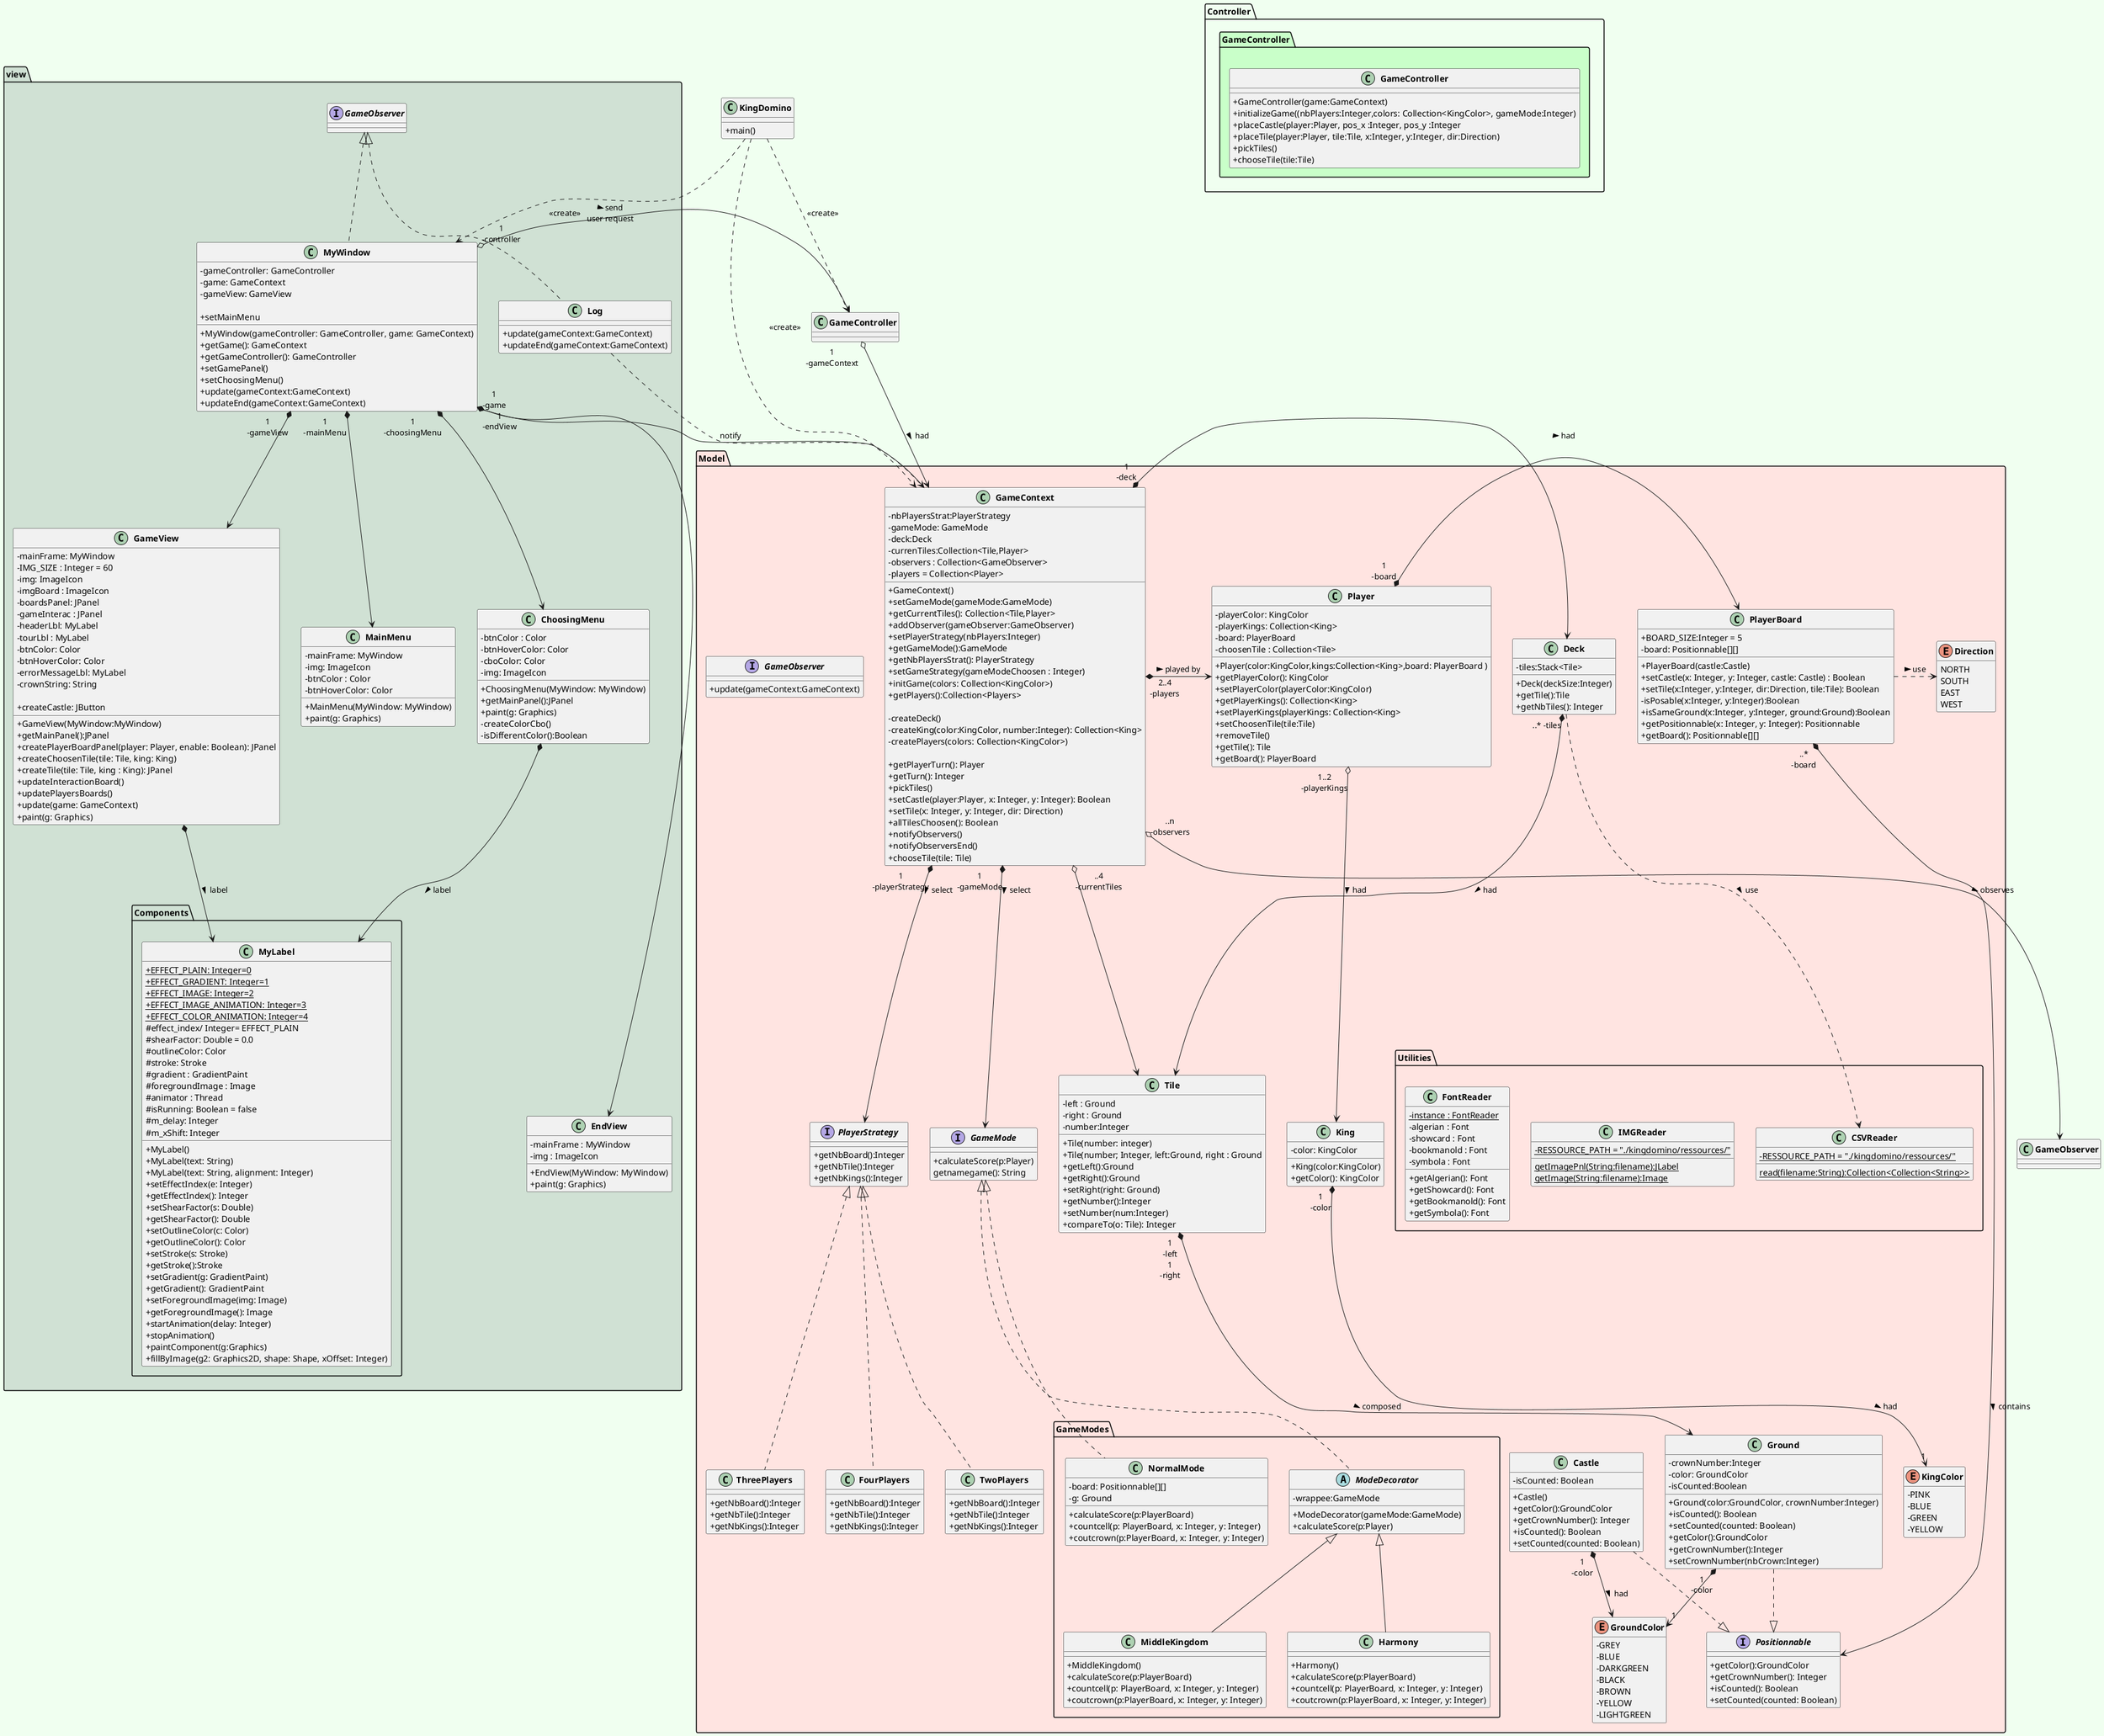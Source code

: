 @startuml
'skinparam style strictuml
skinparam classAttributeIconSize 0
skinparam classFontStyle Bold
hide enum methods
skinparam BackgroundColor HoneyDew

'class main qui va executer le jeu
class KingDomino{
+main()
}


package Controller{
'package CONTROLLER
package GameController #technology{
    ' plateau de jeu
    class GameController{
        +GameController(game:GameContext)
        +initializeGame((nbPlayers:Integer,colors: Collection<KingColor>, gameMode:Integer)
        +placeCastle(player:Player, pos_x :Integer, pos_y :Integer
        +placeTile(player:Player, tile:Tile, x:Integer, y:Integer, dir:Direction)
        +pickTiles()
        +chooseTile(tile:Tile)
    }
}

}


package Model #mistyrose{
    'interface players
    interface PlayerStrategy{
        + getNbBoard():Integer
        + getNbTile():Integer
        + getNbKings():Integer
    }
    class TwoPlayers implements PlayerStrategy{
        + getNbBoard():Integer
        + getNbTile():Integer
        + getNbKings():Integer
    }

    class ThreePlayers implements PlayerStrategy{
        + getNbBoard():Integer
        + getNbTile():Integer
        + getNbKings():Integer
    }

   class FourPlayers implements PlayerStrategy{
        + getNbBoard():Integer
        + getNbTile():Integer
        + getNbKings():Integer
   }



    class Deck{
        -tiles:Stack<Tile>
        +Deck(deckSize:Integer)
        +getTile():Tile
        +getNbTiles(): Integer
    }


    'tuiles numéroté
    class Tile {
        -left : Ground
        -right : Ground
        -number:Integer
        +Tile(number: integer)
        +Tile(number; Integer, left:Ground, right : Ground
        +getLeft():Ground
        +getRight():Ground
        +setRight(right: Ground)
        +getNumber():Integer
        +setNumber(num:Integer)
        +compareTo(o: Tile): Integer

    }
    'coté de la tuile (droite ou gauche)
    class Ground{
        -crownNumber:Integer
        -color: GroundColor
        -isCounted:Boolean
        +Ground(color:GroundColor, crownNumber:Integer)
        +isCounted(): Boolean
        +setCounted(counted: Boolean)
        +getColor():GroundColor
        +getCrownNumber():Integer
        +setCrownNumber(nbCrown:Integer)
    }
    'couleur des cotés de la tuile
    enum GroundColor{
    -GREY
    -BLUE
    -DARKGREEN
    -BLACK
    -BROWN
    -YELLOW
    -LIGHTGREEN
    +{static}+getColor(String:color):GroundColor
    }
    'strategy permettant de pouvoir choisir le jeu qu'on veut
    interface GameMode{
        +calculateScore(p:Player)
        getnamegame(): String
    }
    'contexte du jeu
    class GameContext{
        -nbPlayersStrat:PlayerStrategy
        -gameMode: GameMode
        -deck:Deck
        -currenTiles:Collection<Tile,Player>
        -observers : Collection<GameObserver>
        -players = Collection<Player>

        +GameContext()
        +setGameMode(gameMode:GameMode)
        +getCurrentTiles(): Collection<Tile,Player>
        +addObserver(gameObserver:GameObserver)
        +setPlayerStrategy(nbPlayers:Integer)
        +getGameMode():GameMode
        +getNbPlayersStrat(): PlayerStrategy
        +setGameStrategy(gameModeChoosen : Integer)
        +initGame(colors: Collection<KingColor>)
        +getPlayers():Collection<Players>

        -createDeck()
        -createKing(color:KingColor, number:Integer): Collection<King>
        -createPlayers(colors: Collection<KingColor>)

        +getPlayerTurn(): Player
        +getTurn(): Integer
        +pickTiles()
        +setCastle(player:Player, x: Integer, y: Integer): Boolean
        +setTile(x: Integer, y: Integer, dir: Direction)
        +allTilesChoosen(): Boolean
        +notifyObservers()
        +notifyObserversEnd()
        +chooseTile(tile: Tile)
    }

    package GameModes{



            class NormalMode {
                -board: Positionnable[][]
                -g: Ground

                +calculateScore(p:PlayerBoard)
                +countcell(p: PlayerBoard, x: Integer, y: Integer)
                +coutcrown(p:PlayerBoard, x: Integer, y: Integer)
            }
            abstract class ModeDecorator{
                -wrappee:GameMode
                +ModeDecorator(gameMode:GameMode)
                +calculateScore(p:Player)
            }

            class MiddleKingdom extends ModeDecorator {
                +MiddleKingdom()
                +calculateScore(p:PlayerBoard)
                +countcell(p: PlayerBoard, x: Integer, y: Integer)
                +coutcrown(p:PlayerBoard, x: Integer, y: Integer)
            }

            'class harmonie
            class Harmony extends ModeDecorator {
            +Harmony()
            +calculateScore(p:PlayerBoard)
            +countcell(p: PlayerBoard, x: Integer, y: Integer)
            +coutcrown(p:PlayerBoard, x: Integer, y: Integer)
            }
    }
    'interface observer qui va permettre de notifier les changements
    interface GameObserver{
        +update(gameContext:GameContext)
    }



    class PlayerBoard{
        +BOARD_SIZE:Integer = 5
        -board: Positionnable[][]
        +PlayerBoard(castle:Castle)
        +setCastle(x: Integer, y: Integer, castle: Castle) : Boolean
        +setTile(x:Integer, y:Integer, dir:Direction, tile:Tile): Boolean
        -isPosable(x:Integer, y:Integer):Boolean
        +isSameGround(x:Integer, y:Integer, ground:Ground):Boolean
        + getPositionnable(x: Integer, y: Integer): Positionnable
        +getBoard(): Positionnable[][]
    }
    interface Positionnable{
        +getColor():GroundColor
        +getCrownNumber(): Integer
        +isCounted(): Boolean
        +setCounted(counted: Boolean)
    }

    enum Direction{
        NORTH
        SOUTH
        EAST
        WEST
    }

    'joueur
    class Player{
        -playerColor: KingColor
        -playerKings: Collection<King>
        -board: PlayerBoard
        -choosenTile : Collection<Tile>
        +Player(color:KingColor,kings:Collection<King>,board: PlayerBoard )
        +getPlayerColor(): KingColor
        +setPlayerColor(playerColor:KingColor)
        +getPlayerKings(): Collection<King>
        +setPlayerKings(playerKings: Collection<King>
        +setChoosenTile(tile:Tile)
        +removeTile()
        +getTile(): Tile
        +getBoard(): PlayerBoard

    }

    'roi
    class King{
        -color: KingColor
        +King(color:KingColor)
        +getColor(): KingColor
    }
    'class chateau
    class Castle {
        -isCounted: Boolean
        +Castle()
        +getColor():GroundColor
        +getCrownNumber(): Integer
        +isCounted(): Boolean
        +setCounted(counted: Boolean)

    }

    'couleur du roi et du chateau
    enum KingColor{
    -PINK
    -BLUE
    -GREEN
    -YELLOW
    }
    package Utilities{
        class CSVReader{
            {static} - RESSOURCE_PATH = "./kingdomino/ressources/"
            {static} read(filename:String):Collection<Collection<String>>
        }

        class IMGReader{
            {static} - RESSOURCE_PATH = "./kingdomino/ressources/"
            {static} getImagePnl(String:filename):JLabel
            {static} getImage(String:filename):Image
        }
        class FontReader{
            {static} - instance : FontReader
            -algerian : Font
            -showcard : Font
            -bookmanold : Font
            - symbola : Font

            +getAlgerian(): Font
            +getShowcard(): Font
            +getBookmanold(): Font
            +getSymbola(): Font
        }
    }
}

'package VIEW
package view #D0E1D4{
    'application du jeu (design avec Swing)
    class MyWindow implements GameObserver{
        -gameController: GameController
        -game: GameContext
        -gameView: GameView

        +MyWindow(gameController: GameController, game: GameContext)
        +getGame(): GameContext
        +getGameController(): GameController
        +setGamePanel()
        +setChoosingMenu()
        +setMainMenu

        +update(gameContext:GameContext)
        +updateEnd(gameContext:GameContext)
    }

    class MainMenu{
        -mainFrame: MyWindow
        -img: ImageIcon
        -btnColor : Color
        -btnHoverColor: Color

        +MainMenu(MyWindow: MyWindow)
        +paint(g: Graphics)
    }

    class ChoosingMenu{
         -btnColor : Color
         -btnHoverColor: Color
         -cboColor: Color
         - img: ImageIcon

         +ChoosingMenu(MyWindow: MyWindow)
         +getMainPanel():JPanel
         +paint(g: Graphics)
         -createColorCbo()
         -isDifferentColor():Boolean

        }

    class GameView{
        -mainFrame: MyWindow
        - IMG_SIZE : Integer = 60
        -img: ImageIcon
        -imgBoard : ImageIcon
        -boardsPanel: JPanel
        - gameInterac : JPanel
        -headerLbl: MyLabel
        -tourLbl : MyLabel
        -btnColor: Color
        - btnHoverColor: Color
        -errorMessageLbl: MyLabel
        -crownString: String

        +GameView(MyWindow:MyWindow)
        +getMainPanel():JPanel
        +createPlayerBoardPanel(player: Player, enable: Boolean): JPanel
        +createChoosenTile(tile: Tile, king: King)
        +createTile(tile: Tile, king : King): JPanel
        +createCastle: JButton
        +updateInteractionBoard()
        +updatePlayersBoards()
        +update(game: GameContext)
        +paint(g: Graphics)
        }

    class EndView{
        -mainFrame : MyWindow
        -img : ImageIcon

        +EndView(MyWindow: MyWindow)
        +paint(g: Graphics)

    }
    class Log implements GameObserver{
        +update(gameContext:GameContext)
        +updateEnd(gameContext:GameContext)
    }
    package Components{
        class MyLabel{
        {static}+EFFECT_PLAIN: Integer=0
        {static}+EFFECT_GRADIENT: Integer=1
        {static}+EFFECT_IMAGE: Integer=2
        {static}+EFFECT_IMAGE_ANIMATION: Integer=3
        {static}+EFFECT_COLOR_ANIMATION: Integer=4
        #effect_index/ Integer= EFFECT_PLAIN
        #shearFactor: Double = 0.0
        #outlineColor: Color
        #stroke: Stroke
        #gradient : GradientPaint
        #foregroundImage : Image
        #animator : Thread
        #isRunning: Boolean = false
        #m_delay: Integer
        #m_xShift: Integer

        +MyLabel()
        +MyLabel(text: String)
        +MyLabel(text: String, alignment: Integer)
        +setEffectIndex(e: Integer)
        +getEffectIndex(): Integer
        +setShearFactor(s: Double)
        +getShearFactor(): Double
        +setOutlineColor(c: Color)
        +getOutlineColor(): Color
        +setStroke(s: Stroke)
        +getStroke():Stroke
        +setGradient(g: GradientPaint)
        +getGradient(): GradientPaint
        +setForegroundImage(img: Image)
        +getForegroundImage(): Image
        +startAnimation(delay: Integer)
        +stopAnimation()
        +paintComponent(g:Graphics)
        +fillByImage(g2: Graphics2D, shape: Shape, xOffset: Integer)

        'liaison avec GameView
        'ChoosingMenu
        }
    }


}




Ground ..|> Positionnable
Castle ..|> Positionnable
PlayerBoard "..*\n-board" *-r-> Positionnable : > contains

Deck ..> CSVReader :  > use
Ground "1\n-color"*-->"1"GroundColor
Tile *-->Ground : "1\n-left\n1\n-right" > composed

'A SUPP
Deck "..* -tiles" *-> Tile : > had




GameContext "..4\n-currentTiles" o--> Tile
GameContext "1\n-deck" *-r-> Deck
GameContext *--> GameMode  : "1\n-gameMode" > select
GameContext *--> PlayerStrategy : "1\n-playerStrategy" > select
GameContext *-> Player : "2..4\n-players" > played by


'BoardGame  *-> Player : "2..4\n-players" > played by
GameController o--> GameContext : "1\n-gameContext" > had


Player *-> PlayerBoard : "1\n-board" > had
Player  o--> King : "1..2\n-playerKings" > had

PlayerBoard .> Direction : > use


'Implements de GameMode
'Harmony .u.|> GameMode
'MiddleKingdom .u.|> GameMode
ModeDecorator .u.|> GameMode
NormalMode .u.|> GameMode

King"1\n-color"*-->"1" KingColor: > had


Castle"1\n-color"*-->GroundColor : > had

MyWindow "1\n-mainMenu" *--> MainMenu
MyWindow "1\n-choosingMenu" *--> ChoosingMenu
MyWindow "1\n-gameView" *--> GameView
MyWindow "1\n-endView" *---> EndView

KingDomino..> GameController : <<create>>
'KingDomino.> PlayerStrategy : <<use>>
'KingDomino..> GameMode : <<use>>
KingDomino ..>MyWindow : <<create>>
KingDomino ..>GameContext : <<create>>
MyWindow "1\n-controller" o-> GameController : > send \nuser request
MyWindow "1\n-game" o-> GameContext
GameContext "..n\n-observers" o-->GameObserver : > observes
GameView*->MyLabel : > label
ChoosingMenu*-->MyLabel : > label

Log .> GameContext : "notify"
@enduml
